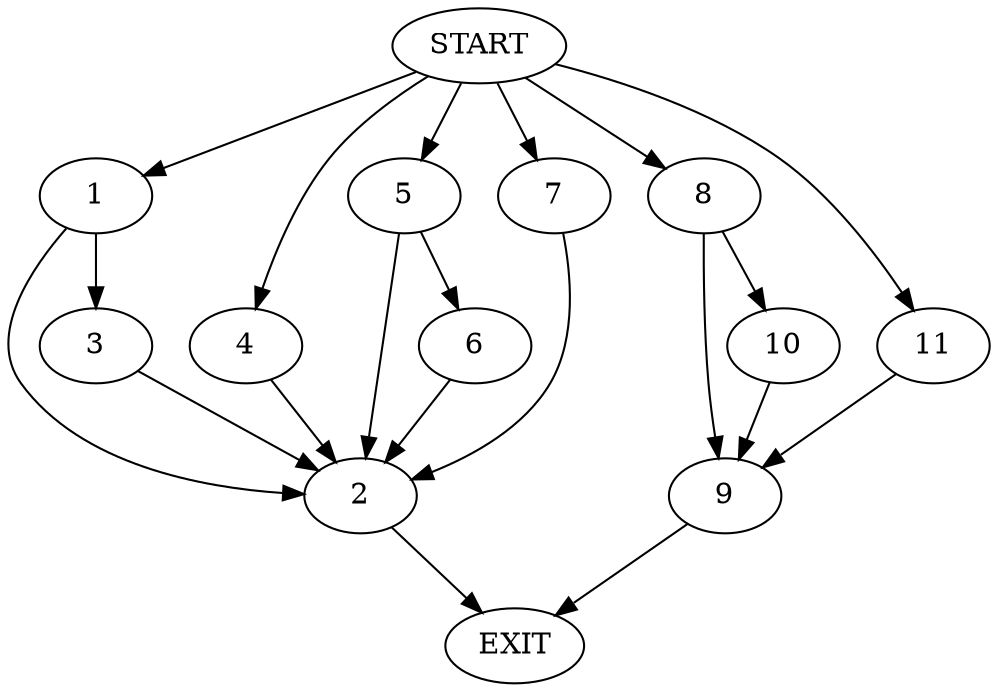 digraph {
0 [label="START"]
12 [label="EXIT"]
0 -> 1
1 -> 2
1 -> 3
3 -> 2
2 -> 12
0 -> 4
4 -> 2
0 -> 5
5 -> 6
5 -> 2
6 -> 2
0 -> 7
7 -> 2
0 -> 8
8 -> 9
8 -> 10
9 -> 12
10 -> 9
0 -> 11
11 -> 9
}
